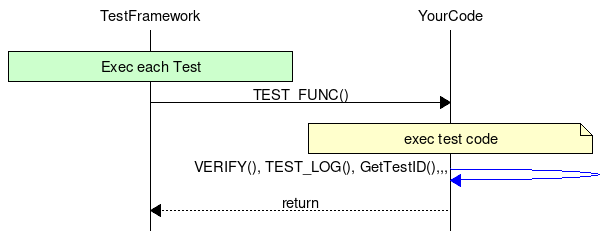 # Mscgen
msc {
  A[label="TestFramework"], B[label="YourCode"];

  |||;
  A box A [label="Exec each Test", textbgcolor="#ccffcc"];

  A=>B [label="TEST_FUNC()"];
  B note B [label="exec test code", textbgcolor="#ffffcc"];
  B<=B [label="VERIFY(), TEST_LOG(), GetTestID(),,,", linecolor="blue"];
  A<<B [label="return"];

}

